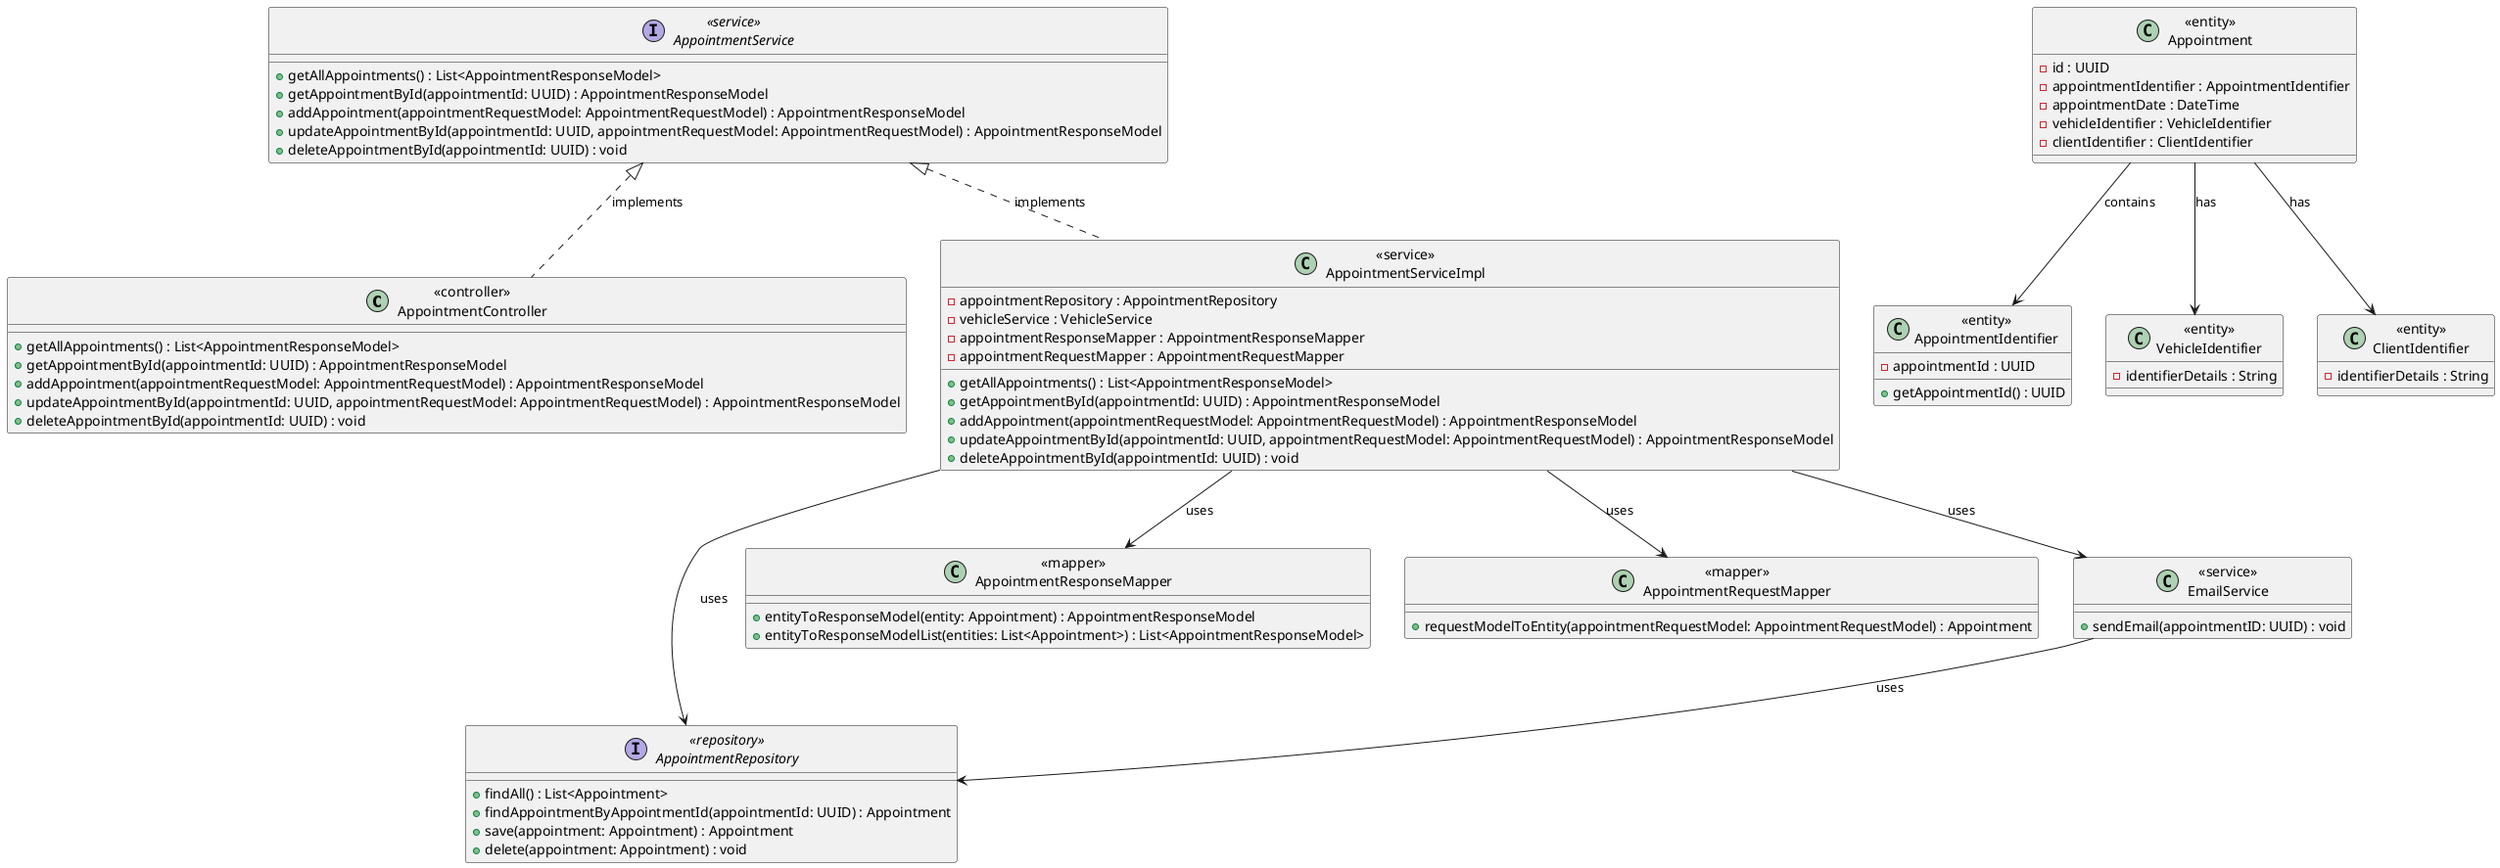@startuml
skinparam class {
    BackgroundColor<<entity>> Wheat
    BackgroundColor<<controller>> LightSkyBlue
    BackgroundColor<<service>> LightGreen
    BackgroundColor<<repository>> LightCoral
    BackgroundColor<<mapper>> Khaki
}

' AppointmentController for managing appointment endpoints
class "<<controller>>\nAppointmentController" as appointmentController {
    + getAllAppointments() : List<AppointmentResponseModel>
    + getAppointmentById(appointmentId: UUID) : AppointmentResponseModel
    + addAppointment(appointmentRequestModel: AppointmentRequestModel) : AppointmentResponseModel
    + updateAppointmentById(appointmentId: UUID, appointmentRequestModel: AppointmentRequestModel) : AppointmentResponseModel
    + deleteAppointmentById(appointmentId: UUID) : void
}

' AppointmentService interface
interface "<<service>>\nAppointmentService" as appointmentService {
    + getAllAppointments() : List<AppointmentResponseModel>
    + getAppointmentById(appointmentId: UUID) : AppointmentResponseModel
    + addAppointment(appointmentRequestModel: AppointmentRequestModel) : AppointmentResponseModel
    + updateAppointmentById(appointmentId: UUID, appointmentRequestModel: AppointmentRequestModel) : AppointmentResponseModel
    + deleteAppointmentById(appointmentId: UUID) : void
}

' AppointmentServiceImpl class
class "<<service>>\nAppointmentServiceImpl" as appointmentServiceImpl {
    - appointmentRepository : AppointmentRepository
    - vehicleService : VehicleService
    - appointmentResponseMapper : AppointmentResponseMapper
    - appointmentRequestMapper : AppointmentRequestMapper
    + getAllAppointments() : List<AppointmentResponseModel>
    + getAppointmentById(appointmentId: UUID) : AppointmentResponseModel
    + addAppointment(appointmentRequestModel: AppointmentRequestModel) : AppointmentResponseModel
    + updateAppointmentById(appointmentId: UUID, appointmentRequestModel: AppointmentRequestModel) : AppointmentResponseModel
    + deleteAppointmentById(appointmentId: UUID) : void
}

' AppointmentRepository interface
interface "<<repository>>\nAppointmentRepository" as appointmentRepository {
    + findAll() : List<Appointment>
    + findAppointmentByAppointmentId(appointmentId: UUID) : Appointment
    + save(appointment: Appointment) : Appointment
    + delete(appointment: Appointment) : void
}

' AppointmentResponseMapper class
class "<<mapper>>\nAppointmentResponseMapper" as responseMapper {
    + entityToResponseModel(entity: Appointment) : AppointmentResponseModel
    + entityToResponseModelList(entities: List<Appointment>) : List<AppointmentResponseModel>
}

' AppointmentRequestMapper class
class "<<mapper>>\nAppointmentRequestMapper" as requestMapper {
    + requestModelToEntity(appointmentRequestModel: AppointmentRequestModel) : Appointment
}

' Appointment class
class "<<entity>>\nAppointment" as appointment {
    - id : UUID
    - appointmentIdentifier : AppointmentIdentifier
    - appointmentDate : DateTime
    - vehicleIdentifier : VehicleIdentifier
    - clientIdentifier : ClientIdentifier
}

' AppointmentIdentifier class
class "<<entity>>\nAppointmentIdentifier" as appointmentIdentifier {
    - appointmentId : UUID
    + getAppointmentId() : UUID
}

' VehicleIdentifier class
class "<<entity>>\nVehicleIdentifier" as vehicleIdentifier {
    - identifierDetails : String
}

' ClientIdentifier class
class "<<entity>>\nClientIdentifier" as clientIdentifier {
    - identifierDetails : String
}

' EmailService for managing email-related functionalities
class "<<service>>\nEmailService" as emailService {
    + sendEmail(appointmentID: UUID) : void
}

' Relationships
appointmentController .up.|> appointmentService : implements
appointmentServiceImpl .up.|> appointmentService : implements
appointmentServiceImpl --> appointmentRepository : uses
appointmentServiceImpl --> responseMapper : uses
appointmentServiceImpl --> requestMapper : uses
appointmentServiceImpl --> emailService : uses
appointment --> appointmentIdentifier : contains
appointment --> vehicleIdentifier : has
appointment --> clientIdentifier : has
emailService --> appointmentRepository : uses

@enduml
